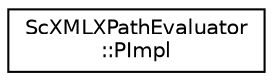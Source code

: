 digraph "Graphical Class Hierarchy"
{
 // LATEX_PDF_SIZE
  edge [fontname="Helvetica",fontsize="10",labelfontname="Helvetica",labelfontsize="10"];
  node [fontname="Helvetica",fontsize="10",shape=record];
  rankdir="LR";
  Node0 [label="ScXMLXPathEvaluator\l::PImpl",height=0.2,width=0.4,color="black", fillcolor="white", style="filled",URL="$classScXMLXPathEvaluator_1_1PImpl.html",tooltip=" "];
}
